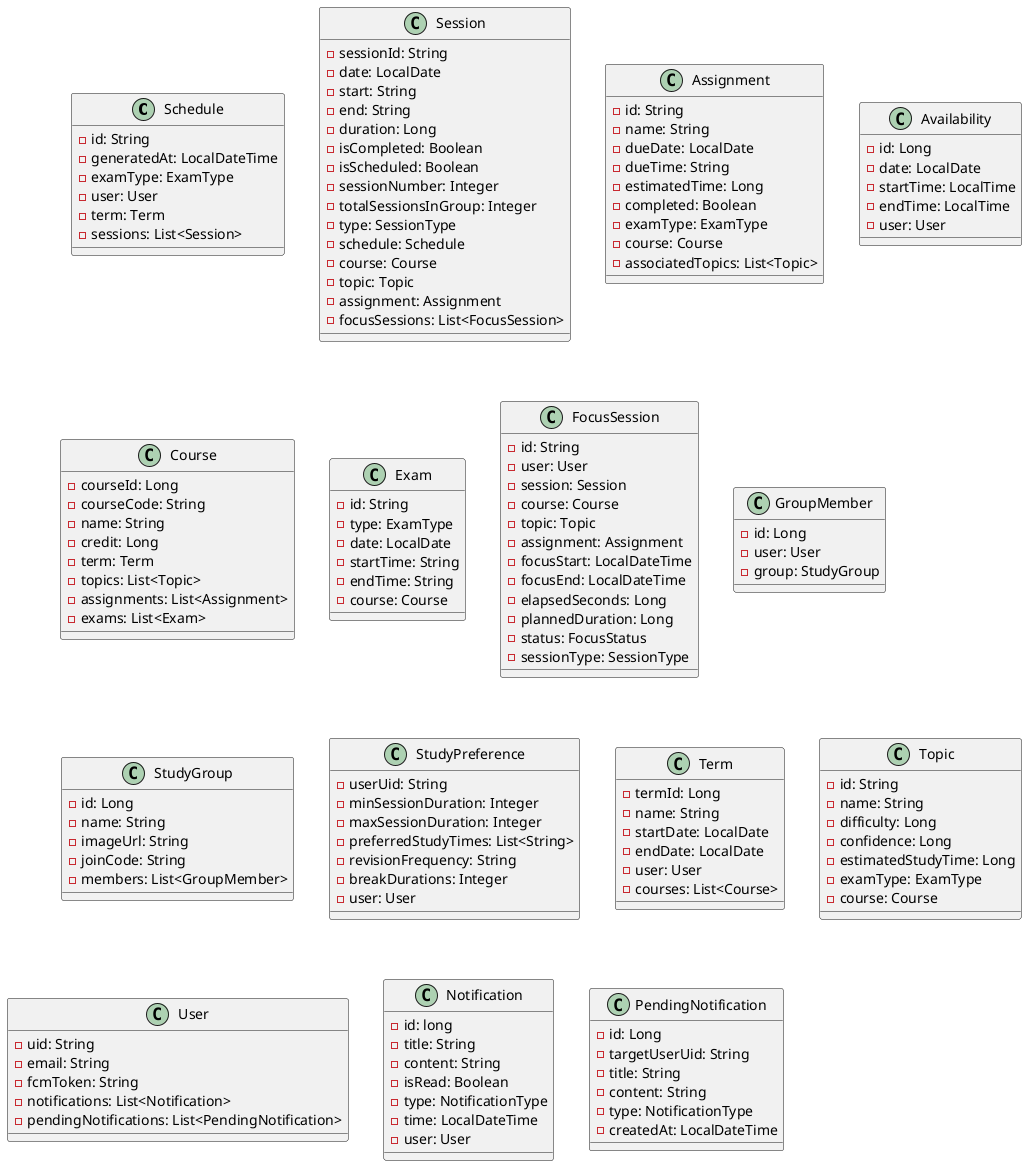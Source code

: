 @startuml

class Schedule {
    - id: String
    - generatedAt: LocalDateTime
    - examType: ExamType
    - user: User
    - term: Term
    - sessions: List<Session>
}

class Session {
    - sessionId: String
    - date: LocalDate
    - start: String
    - end: String
    - duration: Long
    - isCompleted: Boolean
    - isScheduled: Boolean
    - sessionNumber: Integer
    - totalSessionsInGroup: Integer
    - type: SessionType
    - schedule: Schedule
    - course: Course
    - topic: Topic
    - assignment: Assignment
    - focusSessions: List<FocusSession>
}

class Assignment {
    - id: String
    - name: String
    - dueDate: LocalDate
    - dueTime: String
    - estimatedTime: Long
    - completed: Boolean
    - examType: ExamType
    - course: Course
    - associatedTopics: List<Topic>
}

class Availability {
    - id: Long
    - date: LocalDate
    - startTime: LocalTime
    - endTime: LocalTime
    - user: User
}

class Course {
    - courseId: Long
    - courseCode: String
    - name: String
    - credit: Long
    - term: Term
    - topics: List<Topic>
    - assignments: List<Assignment>
    - exams: List<Exam>
}

class Exam {
    - id: String
    - type: ExamType
    - date: LocalDate
    - startTime: String
    - endTime: String
    - course: Course
}

class FocusSession {
    - id: String
    - user: User
    - session: Session
    - course: Course
    - topic: Topic
    - assignment: Assignment
    - focusStart: LocalDateTime
    - focusEnd: LocalDateTime
    - elapsedSeconds: Long
    - plannedDuration: Long
    - status: FocusStatus
    - sessionType: SessionType
}

class GroupMember {
    - id: Long
    - user: User
    - group: StudyGroup
}

class StudyGroup {
    - id: Long
    - name: String
    - imageUrl: String
    - joinCode: String
    - members: List<GroupMember>
}

class StudyPreference {
    - userUid: String
    - minSessionDuration: Integer
    - maxSessionDuration: Integer
    - preferredStudyTimes: List<String>
    - revisionFrequency: String
    - breakDurations: Integer
    - user: User
}

class Term {
    - termId: Long
    - name: String
    - startDate: LocalDate
    - endDate: LocalDate
    - user: User
    - courses: List<Course>
}

class Topic {
    - id: String
    - name: String
    - difficulty: Long
    - confidence: Long
    - estimatedStudyTime: Long
    - examType: ExamType
    - course: Course
}

class User {
    - uid: String
    - email: String
    - fcmToken: String
    - notifications: List<Notification>
    - pendingNotifications: List<PendingNotification>
}

class Notification {
    - id: long
    - title: String
    - content: String
    - isRead: Boolean
    - type: NotificationType
    - time: LocalDateTime
    - user: User
}

class PendingNotification {
    - id: Long
    - targetUserUid: String
    - title: String
    - content: String
    - type: NotificationType
    - createdAt: LocalDateTime
}

@enduml
